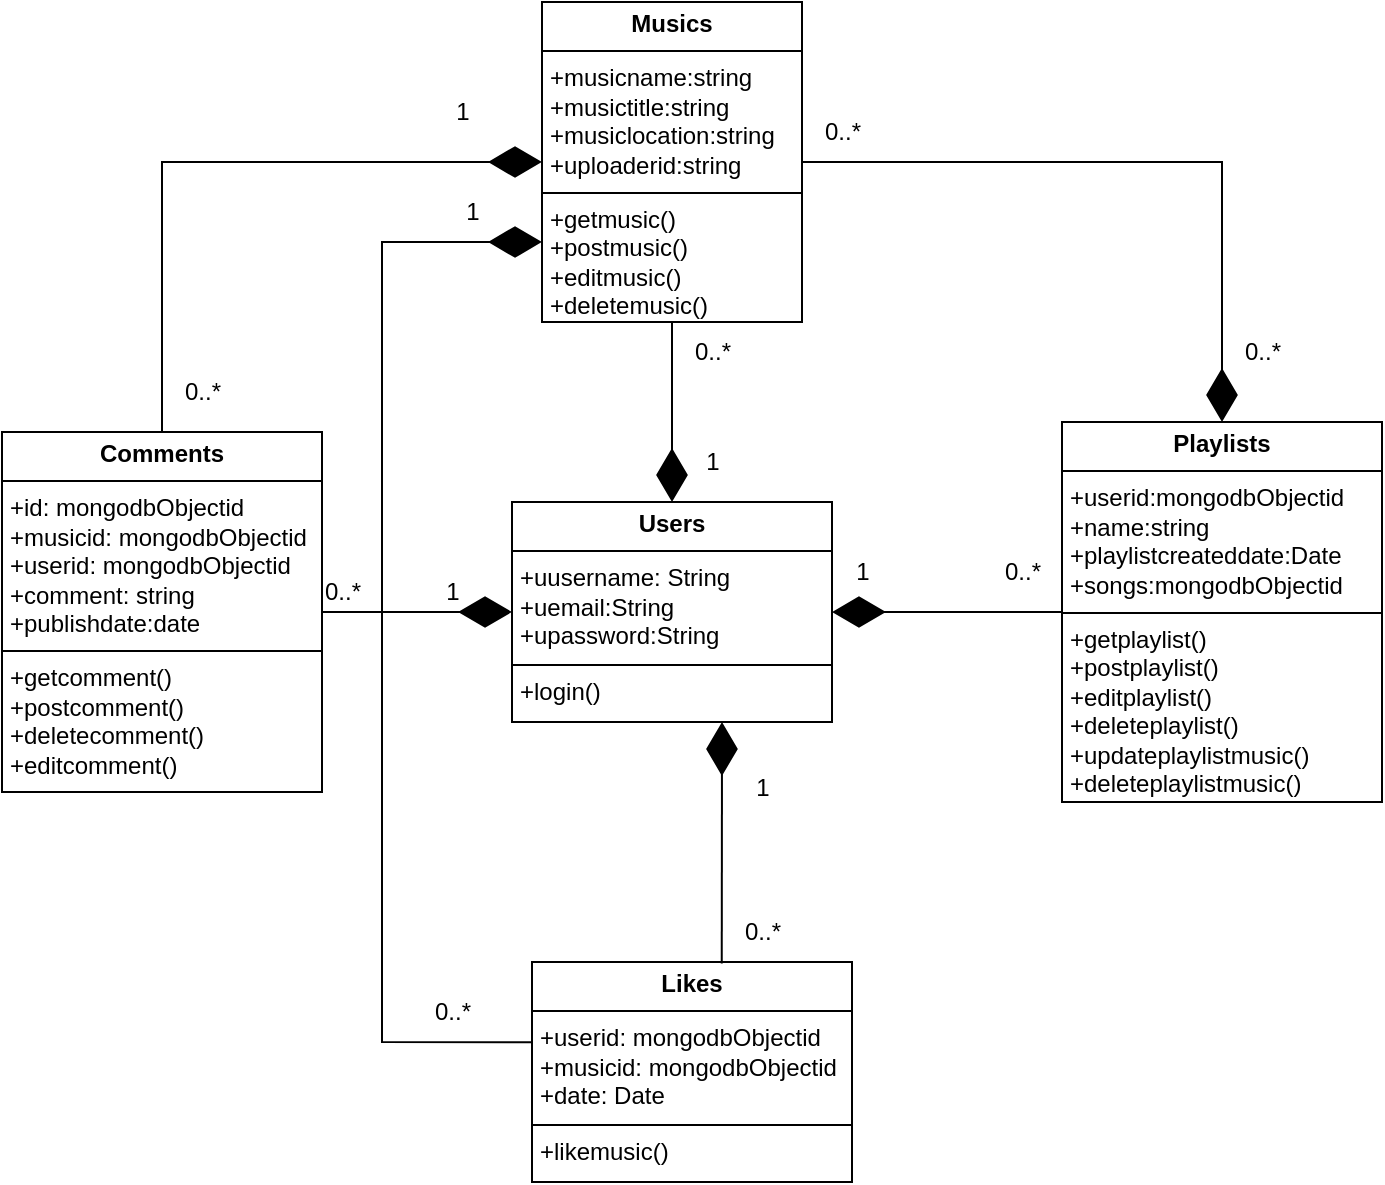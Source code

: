 <mxfile version="26.0.15">
  <diagram name="Page-1" id="-JZISGhuZ46dGP3dn64b">
    <mxGraphModel dx="733" dy="437" grid="1" gridSize="10" guides="1" tooltips="1" connect="1" arrows="1" fold="1" page="1" pageScale="1" pageWidth="850" pageHeight="1100" math="0" shadow="0">
      <root>
        <mxCell id="0" />
        <mxCell id="1" parent="0" />
        <mxCell id="cVUGyiTHaLlQanlNSqaT-8" value="&lt;p style=&quot;margin:0px;margin-top:4px;text-align:center;&quot;&gt;&lt;b&gt;Comments&lt;/b&gt;&lt;/p&gt;&lt;hr size=&quot;1&quot; style=&quot;border-style:solid;&quot;&gt;&lt;p style=&quot;margin:0px;margin-left:4px;&quot;&gt;+id: mongodbObjectid&lt;/p&gt;&lt;p style=&quot;margin:0px;margin-left:4px;&quot;&gt;+musicid:&amp;nbsp;&lt;span style=&quot;background-color: transparent; color: light-dark(rgb(0, 0, 0), rgb(255, 255, 255));&quot;&gt;mongodbObjectid&lt;/span&gt;&lt;/p&gt;&lt;p style=&quot;margin:0px;margin-left:4px;&quot;&gt;+userid:&amp;nbsp;&lt;span style=&quot;background-color: transparent; color: light-dark(rgb(0, 0, 0), rgb(255, 255, 255));&quot;&gt;mongodbObjectid&lt;/span&gt;&lt;/p&gt;&lt;p style=&quot;margin:0px;margin-left:4px;&quot;&gt;+comment: string&lt;/p&gt;&lt;p style=&quot;margin:0px;margin-left:4px;&quot;&gt;+publishdate:date&lt;/p&gt;&lt;hr size=&quot;1&quot; style=&quot;border-style:solid;&quot;&gt;&lt;p style=&quot;margin:0px;margin-left:4px;&quot;&gt;+getcomment()&lt;/p&gt;&lt;p style=&quot;margin:0px;margin-left:4px;&quot;&gt;+postcomment()&lt;/p&gt;&lt;p style=&quot;margin:0px;margin-left:4px;&quot;&gt;+deletecomment()&lt;/p&gt;&lt;p style=&quot;margin:0px;margin-left:4px;&quot;&gt;+editcomment()&lt;/p&gt;" style="verticalAlign=top;align=left;overflow=fill;html=1;whiteSpace=wrap;" parent="1" vertex="1">
          <mxGeometry x="80" y="295" width="160" height="180" as="geometry" />
        </mxCell>
        <mxCell id="cVUGyiTHaLlQanlNSqaT-12" value="&lt;p style=&quot;margin:0px;margin-top:4px;text-align:center;&quot;&gt;&lt;b&gt;Musics&lt;/b&gt;&lt;/p&gt;&lt;hr size=&quot;1&quot; style=&quot;border-style:solid;&quot;&gt;&lt;p style=&quot;margin:0px;margin-left:4px;&quot;&gt;+musicname:string&lt;/p&gt;&lt;p style=&quot;margin:0px;margin-left:4px;&quot;&gt;+musictitle:string&lt;/p&gt;&lt;p style=&quot;margin:0px;margin-left:4px;&quot;&gt;+musiclocation:string&lt;/p&gt;&lt;p style=&quot;margin:0px;margin-left:4px;&quot;&gt;+uploaderid:string&lt;/p&gt;&lt;hr size=&quot;1&quot; style=&quot;border-style:solid;&quot;&gt;&lt;p style=&quot;margin:0px;margin-left:4px;&quot;&gt;+getmusic()&lt;/p&gt;&lt;p style=&quot;margin:0px;margin-left:4px;&quot;&gt;+postmusic()&lt;/p&gt;&lt;p style=&quot;margin:0px;margin-left:4px;&quot;&gt;+editmusic()&lt;/p&gt;&lt;p style=&quot;margin:0px;margin-left:4px;&quot;&gt;+deletemusic()&lt;/p&gt;" style="verticalAlign=top;align=left;overflow=fill;html=1;whiteSpace=wrap;" parent="1" vertex="1">
          <mxGeometry x="350" y="80" width="130" height="160" as="geometry" />
        </mxCell>
        <mxCell id="cVUGyiTHaLlQanlNSqaT-13" value="&lt;p style=&quot;margin:0px;margin-top:4px;text-align:center;&quot;&gt;&lt;b&gt;Playlists&lt;/b&gt;&lt;/p&gt;&lt;hr size=&quot;1&quot; style=&quot;border-style:solid;&quot;&gt;&lt;p style=&quot;margin:0px;margin-left:4px;&quot;&gt;+userid:&lt;span style=&quot;background-color: transparent; color: light-dark(rgb(0, 0, 0), rgb(255, 255, 255));&quot;&gt;mongodbObjectid&lt;/span&gt;&lt;/p&gt;&lt;p style=&quot;margin:0px;margin-left:4px;&quot;&gt;&lt;span style=&quot;background-color: transparent; color: light-dark(rgb(0, 0, 0), rgb(255, 255, 255));&quot;&gt;+name:string&lt;/span&gt;&lt;/p&gt;&lt;p style=&quot;margin:0px;margin-left:4px;&quot;&gt;&lt;span style=&quot;background-color: transparent; color: light-dark(rgb(0, 0, 0), rgb(255, 255, 255));&quot;&gt;+playlistcreateddate:Date&lt;br&gt;&lt;/span&gt;+songs:&lt;span style=&quot;color: light-dark(rgb(0, 0, 0), rgb(255, 255, 255)); background-color: transparent;&quot;&gt;mongodbObjectid&lt;/span&gt;&lt;span style=&quot;background-color: transparent; color: light-dark(rgb(0, 0, 0), rgb(255, 255, 255));&quot;&gt;&lt;/span&gt;&lt;/p&gt;&lt;hr size=&quot;1&quot; style=&quot;border-style:solid;&quot;&gt;&lt;p style=&quot;margin: 0px 0px 0px 4px;&quot;&gt;+getplaylist()&lt;/p&gt;&lt;p style=&quot;margin: 0px 0px 0px 4px;&quot;&gt;+postplaylist()&lt;/p&gt;&lt;p style=&quot;margin: 0px 0px 0px 4px;&quot;&gt;+editplaylist()&lt;/p&gt;&lt;p style=&quot;margin: 0px 0px 0px 4px;&quot;&gt;+deleteplaylist()&lt;/p&gt;&lt;p style=&quot;margin: 0px 0px 0px 4px;&quot;&gt;+updateplaylistmusic()&lt;/p&gt;&lt;p style=&quot;margin: 0px 0px 0px 4px;&quot;&gt;+deleteplaylistmusic()&lt;/p&gt;" style="verticalAlign=top;align=left;overflow=fill;html=1;whiteSpace=wrap;" parent="1" vertex="1">
          <mxGeometry x="610" y="290" width="160" height="190" as="geometry" />
        </mxCell>
        <mxCell id="cVUGyiTHaLlQanlNSqaT-14" value="&lt;p style=&quot;margin:0px;margin-top:4px;text-align:center;&quot;&gt;&lt;b&gt;Likes&lt;/b&gt;&lt;/p&gt;&lt;hr size=&quot;1&quot; style=&quot;border-style:solid;&quot;&gt;&lt;p style=&quot;margin:0px;margin-left:4px;&quot;&gt;+userid:&amp;nbsp;&lt;span style=&quot;color: light-dark(rgb(0, 0, 0), rgb(255, 255, 255)); background-color: transparent;&quot;&gt;mongodbObjectid&lt;/span&gt;&lt;/p&gt;&lt;p style=&quot;margin:0px;margin-left:4px;&quot;&gt;+musicid:&amp;nbsp;&lt;span style=&quot;color: light-dark(rgb(0, 0, 0), rgb(255, 255, 255)); background-color: transparent;&quot;&gt;mongodbObjectid&lt;/span&gt;&lt;span style=&quot;color: light-dark(rgb(0, 0, 0), rgb(255, 255, 255)); background-color: transparent;&quot;&gt;&lt;/span&gt;&lt;/p&gt;&lt;p style=&quot;margin:0px;margin-left:4px;&quot;&gt;+date: Date&lt;/p&gt;&lt;hr size=&quot;1&quot; style=&quot;border-style:solid;&quot;&gt;&lt;p style=&quot;margin:0px;margin-left:4px;&quot;&gt;+likemusic()&lt;/p&gt;" style="verticalAlign=top;align=left;overflow=fill;html=1;whiteSpace=wrap;" parent="1" vertex="1">
          <mxGeometry x="345" y="560" width="160" height="110" as="geometry" />
        </mxCell>
        <mxCell id="cVUGyiTHaLlQanlNSqaT-15" value="&lt;p style=&quot;margin:0px;margin-top:4px;text-align:center;&quot;&gt;&lt;b&gt;Users&lt;/b&gt;&lt;/p&gt;&lt;hr size=&quot;1&quot; style=&quot;border-style:solid;&quot;&gt;&lt;p style=&quot;margin:0px;margin-left:4px;&quot;&gt;+uusername: String&lt;/p&gt;&lt;p style=&quot;margin:0px;margin-left:4px;&quot;&gt;+uemail:String&lt;/p&gt;&lt;p style=&quot;margin:0px;margin-left:4px;&quot;&gt;+upassword:String&lt;/p&gt;&lt;hr size=&quot;1&quot; style=&quot;border-style:solid;&quot;&gt;&lt;p style=&quot;margin:0px;margin-left:4px;&quot;&gt;+login()&lt;/p&gt;" style="verticalAlign=top;align=left;overflow=fill;html=1;whiteSpace=wrap;" parent="1" vertex="1">
          <mxGeometry x="335" y="330" width="160" height="110" as="geometry" />
        </mxCell>
        <mxCell id="9HB_SV_eyTSGwc0xwHpk-1" value="" style="endArrow=diamondThin;endFill=1;endSize=24;html=1;rounded=0;entryX=0;entryY=0.5;entryDx=0;entryDy=0;exitX=0.5;exitY=0;exitDx=0;exitDy=0;" parent="1" source="cVUGyiTHaLlQanlNSqaT-8" target="cVUGyiTHaLlQanlNSqaT-12" edge="1">
          <mxGeometry width="160" relative="1" as="geometry">
            <mxPoint x="110" y="140" as="sourcePoint" />
            <mxPoint x="270" y="140" as="targetPoint" />
            <Array as="points">
              <mxPoint x="160" y="160" />
            </Array>
          </mxGeometry>
        </mxCell>
        <mxCell id="9HB_SV_eyTSGwc0xwHpk-2" value="" style="endArrow=diamondThin;endFill=1;endSize=24;html=1;rounded=0;entryX=0;entryY=0.5;entryDx=0;entryDy=0;exitX=1;exitY=0.5;exitDx=0;exitDy=0;" parent="1" source="cVUGyiTHaLlQanlNSqaT-8" target="cVUGyiTHaLlQanlNSqaT-15" edge="1">
          <mxGeometry width="160" relative="1" as="geometry">
            <mxPoint x="90" y="550" as="sourcePoint" />
            <mxPoint x="250" y="550" as="targetPoint" />
          </mxGeometry>
        </mxCell>
        <mxCell id="9HB_SV_eyTSGwc0xwHpk-3" value="" style="endArrow=diamondThin;endFill=1;endSize=24;html=1;rounded=0;entryX=0;entryY=0.75;entryDx=0;entryDy=0;exitX=0.001;exitY=0.365;exitDx=0;exitDy=0;exitPerimeter=0;" parent="1" source="cVUGyiTHaLlQanlNSqaT-14" target="cVUGyiTHaLlQanlNSqaT-12" edge="1">
          <mxGeometry width="160" relative="1" as="geometry">
            <mxPoint x="280" y="600" as="sourcePoint" />
            <mxPoint x="270" y="260" as="targetPoint" />
            <Array as="points">
              <mxPoint x="270" y="600" />
              <mxPoint x="270" y="200" />
            </Array>
          </mxGeometry>
        </mxCell>
        <mxCell id="9HB_SV_eyTSGwc0xwHpk-4" value="" style="endArrow=diamondThin;endFill=1;endSize=24;html=1;rounded=0;exitX=0.593;exitY=0.007;exitDx=0;exitDy=0;entryX=0.531;entryY=1;entryDx=0;entryDy=0;entryPerimeter=0;exitPerimeter=0;" parent="1" source="cVUGyiTHaLlQanlNSqaT-14" edge="1">
          <mxGeometry width="160" relative="1" as="geometry">
            <mxPoint x="445.04" y="560" as="sourcePoint" />
            <mxPoint x="440.0" y="440" as="targetPoint" />
          </mxGeometry>
        </mxCell>
        <mxCell id="9HB_SV_eyTSGwc0xwHpk-6" value="" style="endArrow=diamondThin;endFill=1;endSize=24;html=1;rounded=0;entryX=1;entryY=0.5;entryDx=0;entryDy=0;exitX=0;exitY=0.5;exitDx=0;exitDy=0;" parent="1" source="cVUGyiTHaLlQanlNSqaT-13" target="cVUGyiTHaLlQanlNSqaT-15" edge="1">
          <mxGeometry width="160" relative="1" as="geometry">
            <mxPoint x="510" y="530" as="sourcePoint" />
            <mxPoint x="670" y="530" as="targetPoint" />
          </mxGeometry>
        </mxCell>
        <mxCell id="9HB_SV_eyTSGwc0xwHpk-7" value="" style="endArrow=diamondThin;endFill=1;endSize=24;html=1;rounded=0;entryX=0.5;entryY=0;entryDx=0;entryDy=0;exitX=1;exitY=0.5;exitDx=0;exitDy=0;" parent="1" source="cVUGyiTHaLlQanlNSqaT-12" target="cVUGyiTHaLlQanlNSqaT-13" edge="1">
          <mxGeometry width="160" relative="1" as="geometry">
            <mxPoint x="490" y="190" as="sourcePoint" />
            <mxPoint x="650" y="190" as="targetPoint" />
            <Array as="points">
              <mxPoint x="690" y="160" />
            </Array>
          </mxGeometry>
        </mxCell>
        <mxCell id="9HB_SV_eyTSGwc0xwHpk-8" value="" style="endArrow=diamondThin;endFill=1;endSize=24;html=1;rounded=0;entryX=0.5;entryY=0;entryDx=0;entryDy=0;exitX=0.5;exitY=1;exitDx=0;exitDy=0;" parent="1" source="cVUGyiTHaLlQanlNSqaT-12" target="cVUGyiTHaLlQanlNSqaT-15" edge="1">
          <mxGeometry width="160" relative="1" as="geometry">
            <mxPoint x="320" y="290" as="sourcePoint" />
            <mxPoint x="480" y="290" as="targetPoint" />
          </mxGeometry>
        </mxCell>
        <mxCell id="TO-AFtQ2H4ERpaNkc4LU-1" value="1" style="text;html=1;align=center;verticalAlign=middle;resizable=0;points=[];autosize=1;strokeColor=none;fillColor=none;" vertex="1" parent="1">
          <mxGeometry x="290" y="360" width="30" height="30" as="geometry" />
        </mxCell>
        <mxCell id="TO-AFtQ2H4ERpaNkc4LU-2" value="0..*" style="text;html=1;align=center;verticalAlign=middle;resizable=0;points=[];autosize=1;strokeColor=none;fillColor=none;" vertex="1" parent="1">
          <mxGeometry x="230" y="360" width="40" height="30" as="geometry" />
        </mxCell>
        <mxCell id="TO-AFtQ2H4ERpaNkc4LU-3" value="1" style="text;html=1;align=center;verticalAlign=middle;resizable=0;points=[];autosize=1;strokeColor=none;fillColor=none;" vertex="1" parent="1">
          <mxGeometry x="420" y="295" width="30" height="30" as="geometry" />
        </mxCell>
        <mxCell id="TO-AFtQ2H4ERpaNkc4LU-4" value="0..*" style="text;html=1;align=center;verticalAlign=middle;resizable=0;points=[];autosize=1;strokeColor=none;fillColor=none;" vertex="1" parent="1">
          <mxGeometry x="415" y="240" width="40" height="30" as="geometry" />
        </mxCell>
        <mxCell id="TO-AFtQ2H4ERpaNkc4LU-5" value="1" style="text;html=1;align=center;verticalAlign=middle;resizable=0;points=[];autosize=1;strokeColor=none;fillColor=none;" vertex="1" parent="1">
          <mxGeometry x="300" y="170" width="30" height="30" as="geometry" />
        </mxCell>
        <mxCell id="TO-AFtQ2H4ERpaNkc4LU-6" value="0..*" style="text;html=1;align=center;verticalAlign=middle;resizable=0;points=[];autosize=1;strokeColor=none;fillColor=none;" vertex="1" parent="1">
          <mxGeometry x="285" y="570" width="40" height="30" as="geometry" />
        </mxCell>
        <mxCell id="TO-AFtQ2H4ERpaNkc4LU-7" value="1" style="text;html=1;align=center;verticalAlign=middle;resizable=0;points=[];autosize=1;strokeColor=none;fillColor=none;" vertex="1" parent="1">
          <mxGeometry x="295" y="120" width="30" height="30" as="geometry" />
        </mxCell>
        <mxCell id="TO-AFtQ2H4ERpaNkc4LU-8" value="0..*" style="text;html=1;align=center;verticalAlign=middle;resizable=0;points=[];autosize=1;strokeColor=none;fillColor=none;" vertex="1" parent="1">
          <mxGeometry x="160" y="260" width="40" height="30" as="geometry" />
        </mxCell>
        <mxCell id="TO-AFtQ2H4ERpaNkc4LU-9" value="0..*" style="text;html=1;align=center;verticalAlign=middle;resizable=0;points=[];autosize=1;strokeColor=none;fillColor=none;" vertex="1" parent="1">
          <mxGeometry x="480" y="130" width="40" height="30" as="geometry" />
        </mxCell>
        <mxCell id="TO-AFtQ2H4ERpaNkc4LU-10" value="0..*" style="text;html=1;align=center;verticalAlign=middle;resizable=0;points=[];autosize=1;strokeColor=none;fillColor=none;" vertex="1" parent="1">
          <mxGeometry x="690" y="240" width="40" height="30" as="geometry" />
        </mxCell>
        <mxCell id="TO-AFtQ2H4ERpaNkc4LU-11" value="0..*" style="text;html=1;align=center;verticalAlign=middle;resizable=0;points=[];autosize=1;strokeColor=none;fillColor=none;" vertex="1" parent="1">
          <mxGeometry x="440" y="530" width="40" height="30" as="geometry" />
        </mxCell>
        <mxCell id="TO-AFtQ2H4ERpaNkc4LU-12" value="1" style="text;html=1;align=center;verticalAlign=middle;resizable=0;points=[];autosize=1;strokeColor=none;fillColor=none;" vertex="1" parent="1">
          <mxGeometry x="445" y="458" width="30" height="30" as="geometry" />
        </mxCell>
        <mxCell id="TO-AFtQ2H4ERpaNkc4LU-13" value="1" style="text;html=1;align=center;verticalAlign=middle;resizable=0;points=[];autosize=1;strokeColor=none;fillColor=none;" vertex="1" parent="1">
          <mxGeometry x="495" y="350" width="30" height="30" as="geometry" />
        </mxCell>
        <mxCell id="TO-AFtQ2H4ERpaNkc4LU-14" value="0..*" style="text;html=1;align=center;verticalAlign=middle;resizable=0;points=[];autosize=1;strokeColor=none;fillColor=none;" vertex="1" parent="1">
          <mxGeometry x="570" y="350" width="40" height="30" as="geometry" />
        </mxCell>
      </root>
    </mxGraphModel>
  </diagram>
</mxfile>
